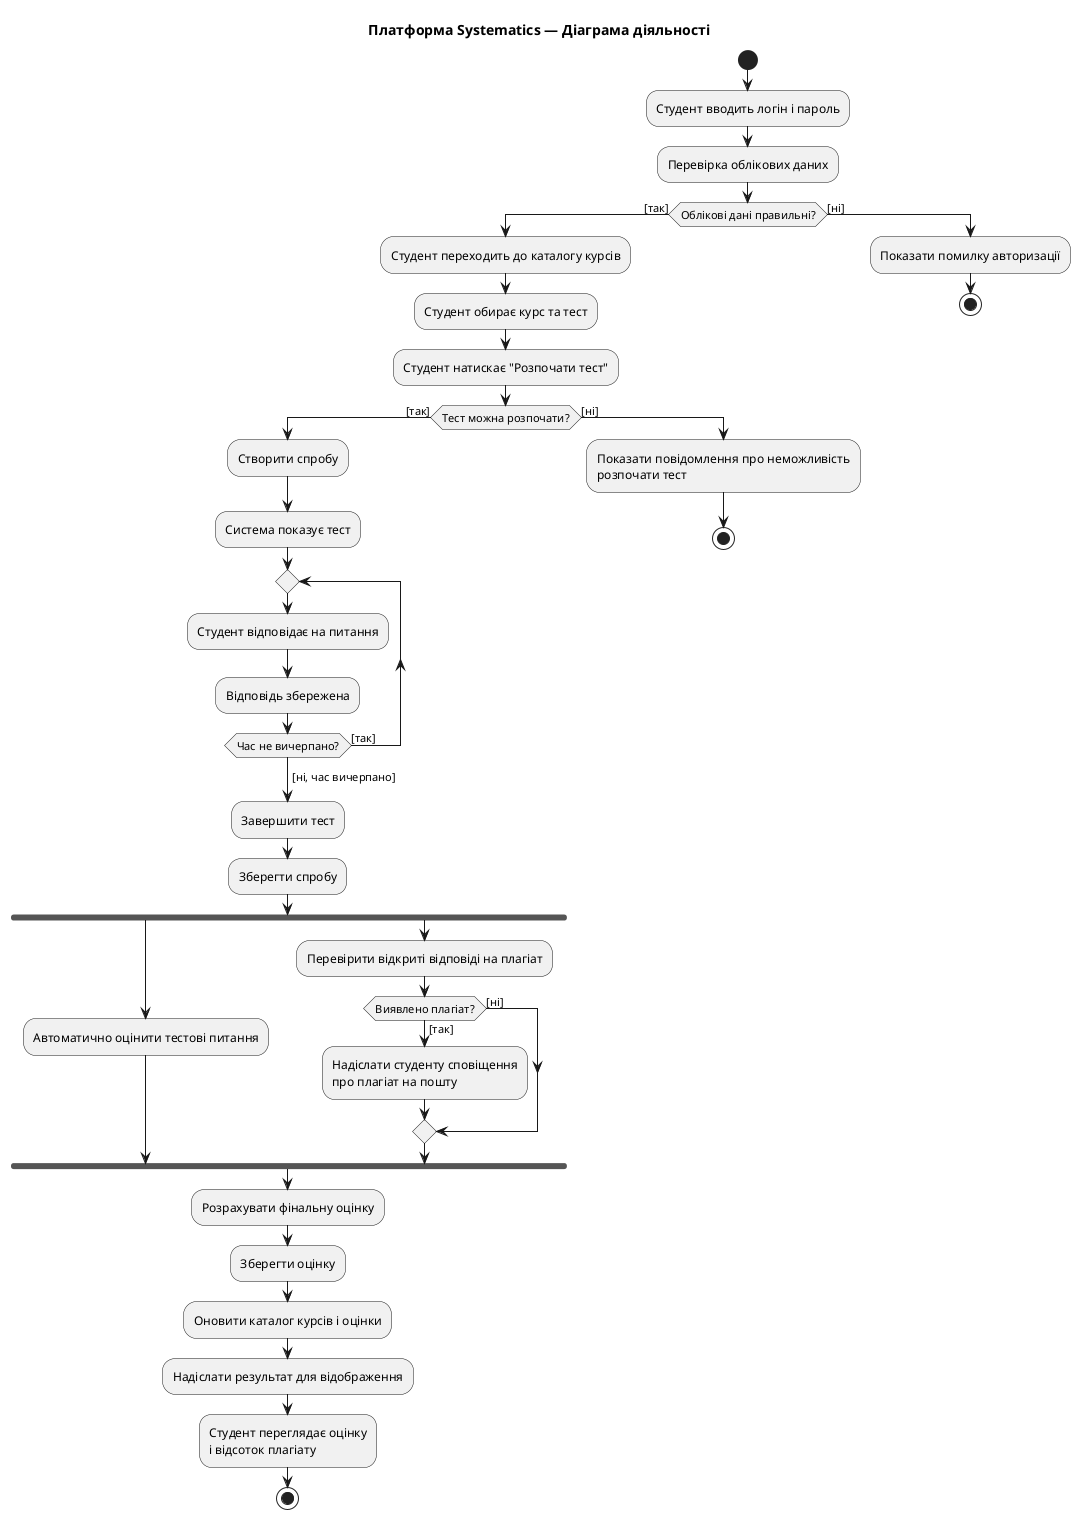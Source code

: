 @startuml
title Платформа Systematics — Діаграма діяльності
start

:Студент вводить логін і пароль;

:Перевірка облікових даних;

if (Облікові дані правильні?) then ([так])
    :Студент переходить до каталогу курсів;
    :Студент обирає курс та тест;
    :Студент натискає "Розпочати тест";
    if (Тест можна розпочати?) then ([так])
        :Створити спробу;
        :Система показує тест;

        repeat
            :Студент відповідає на питання;
            :Відповідь збережена;
        repeat while (Час не вичерпано?) is ([так])
        -> [ні, час вичерпано];
        
        :Завершити тест;
        :Зберегти спробу;

        ' Початок паралельних процесів
        fork
            :Автоматично оцінити тестові питання;
        fork again
            :Перевірити відкриті відповіді на плагіат;
                    if (Виявлено плагіат?) then ([так])
            :Надіслати студенту сповіщення\nпро плагіат на пошту;
            else ([ні])
        endif
        end fork
        :Розрахувати фінальну оцінку;
        :Зберегти оцінку;
        :Оновити каталог курсів і оцінки;
        :Надіслати результат для відображення;
        :Студент переглядає оцінку\nі відсоток плагіату;
        stop
        
    else ([ні])
        :Показати повідомлення про неможливість\nрозпочати тест;
        stop
    endif
else ([ні])
    :Показати помилку авторизації;
    stop
endif

@enduml

